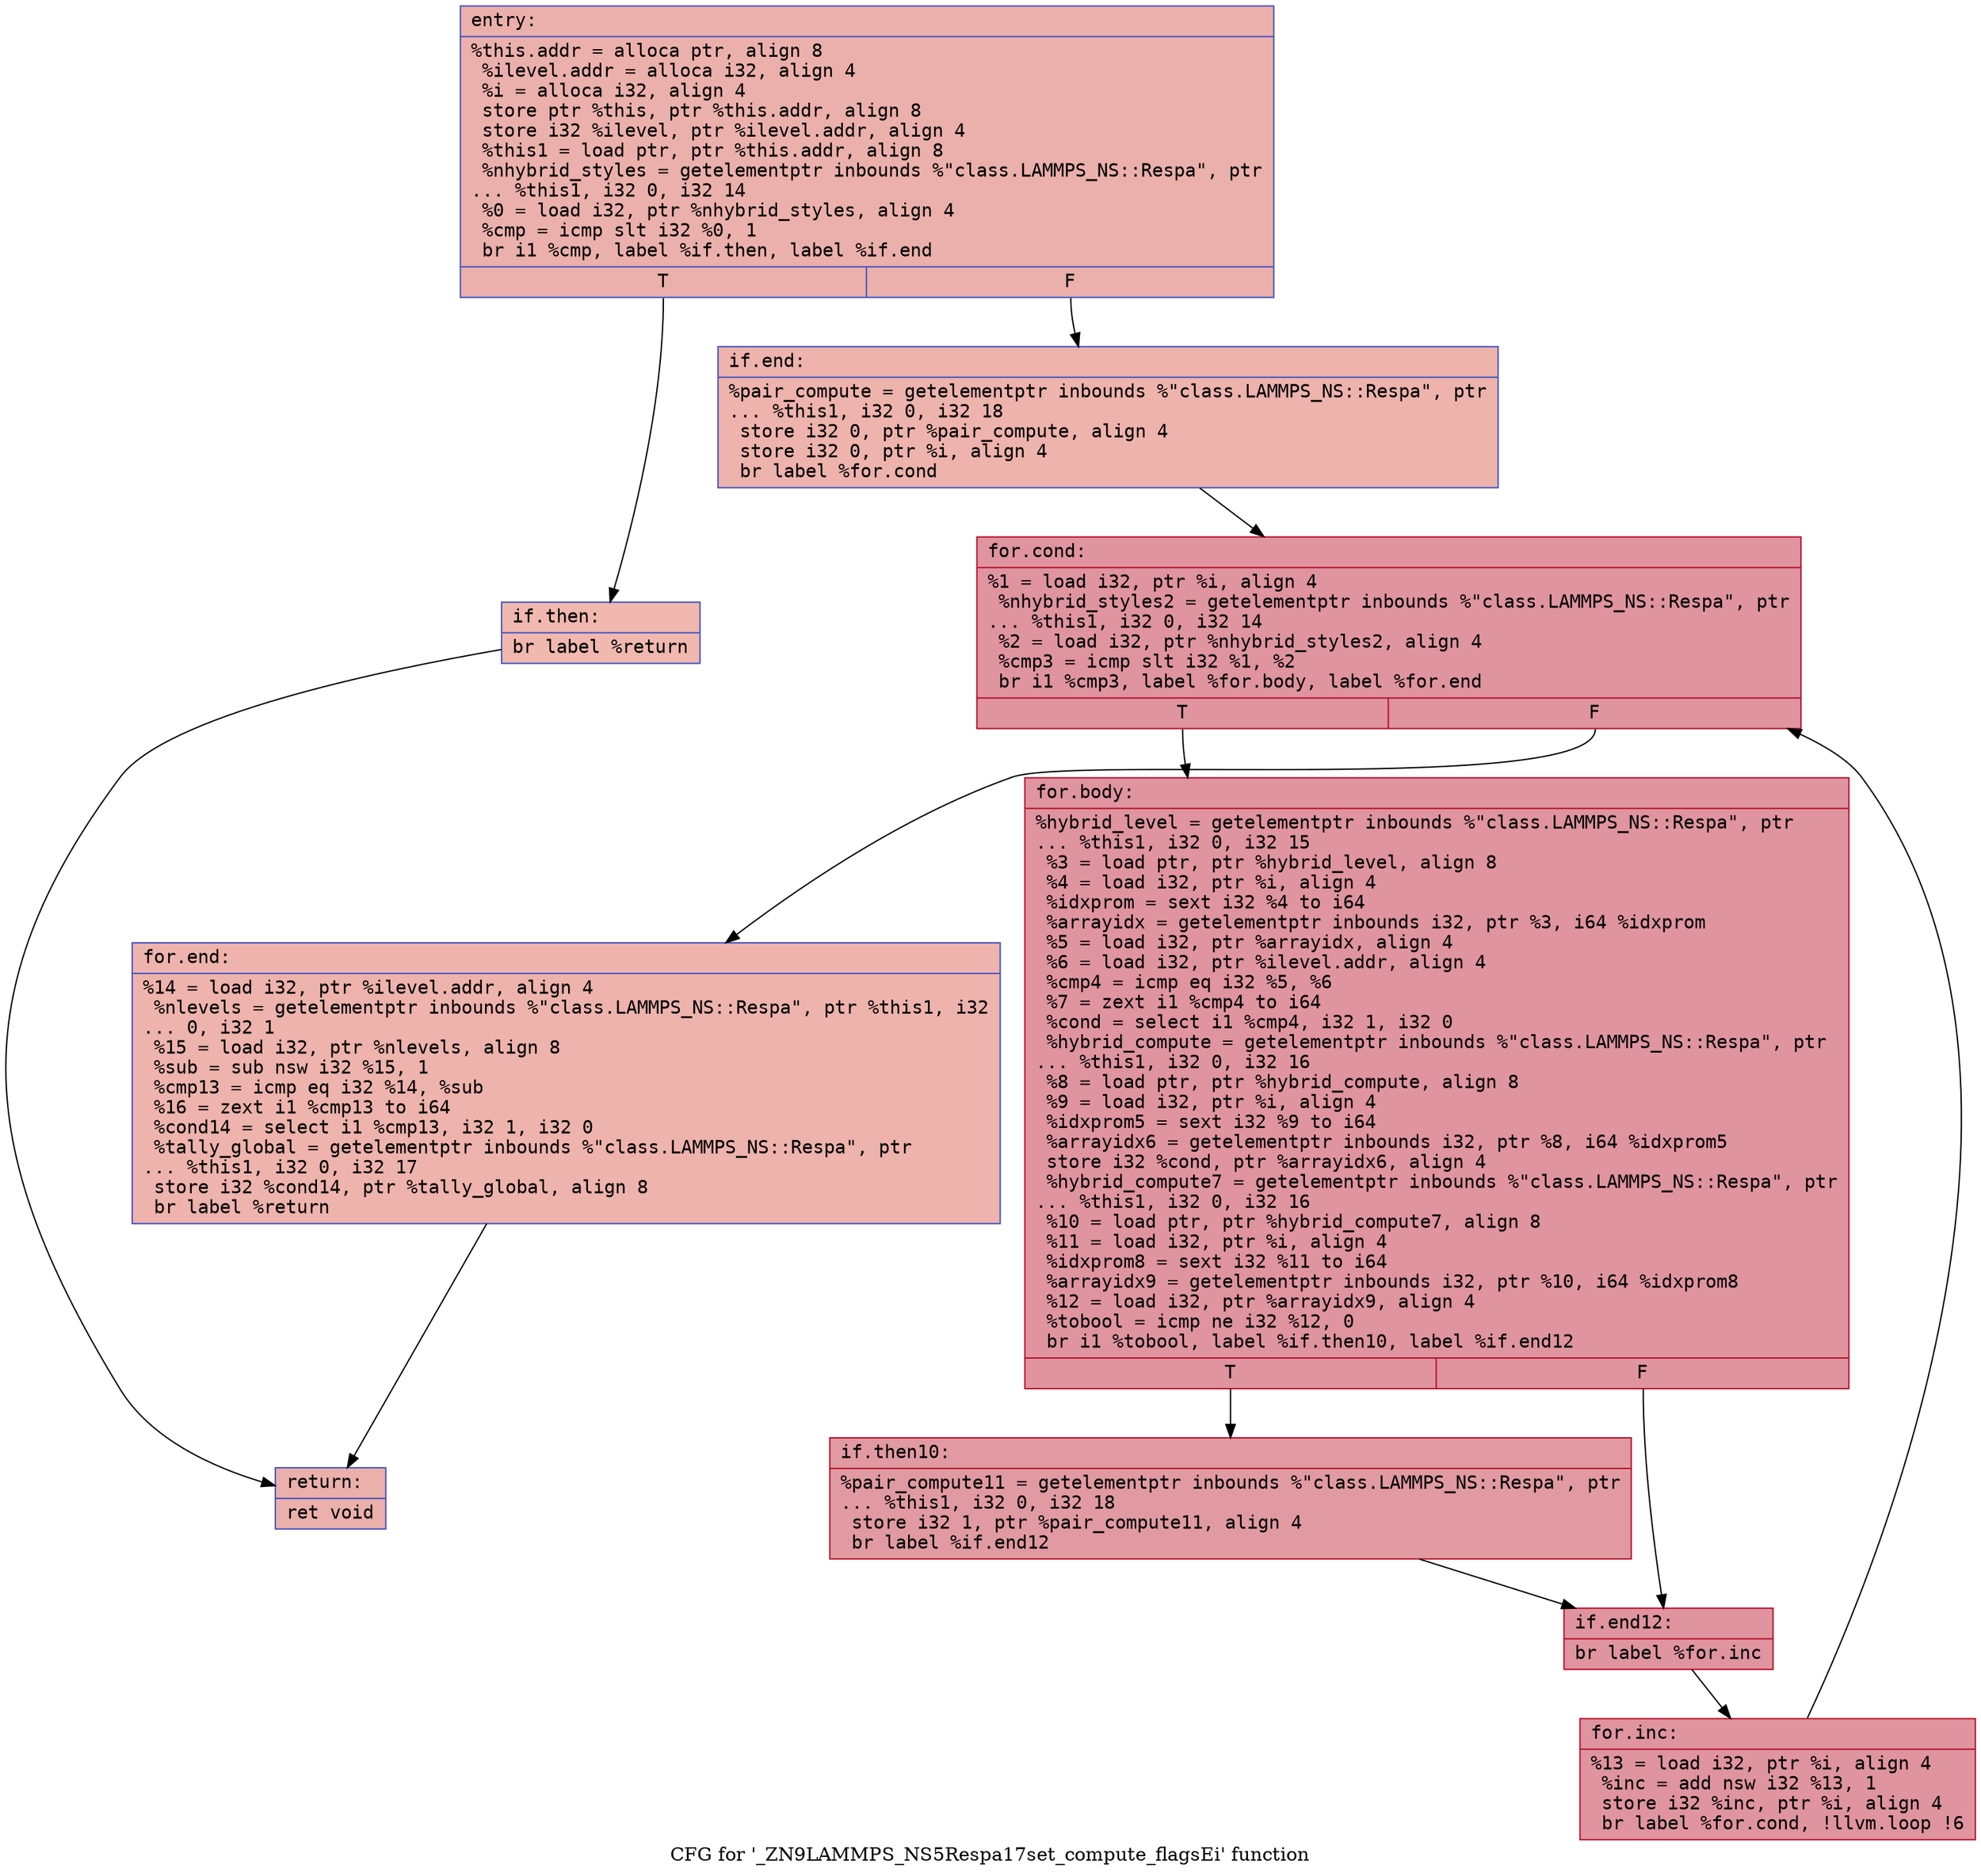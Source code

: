 digraph "CFG for '_ZN9LAMMPS_NS5Respa17set_compute_flagsEi' function" {
	label="CFG for '_ZN9LAMMPS_NS5Respa17set_compute_flagsEi' function";

	Node0x55d0c55071b0 [shape=record,color="#3d50c3ff", style=filled, fillcolor="#d24b4070" fontname="Courier",label="{entry:\l|  %this.addr = alloca ptr, align 8\l  %ilevel.addr = alloca i32, align 4\l  %i = alloca i32, align 4\l  store ptr %this, ptr %this.addr, align 8\l  store i32 %ilevel, ptr %ilevel.addr, align 4\l  %this1 = load ptr, ptr %this.addr, align 8\l  %nhybrid_styles = getelementptr inbounds %\"class.LAMMPS_NS::Respa\", ptr\l... %this1, i32 0, i32 14\l  %0 = load i32, ptr %nhybrid_styles, align 4\l  %cmp = icmp slt i32 %0, 1\l  br i1 %cmp, label %if.then, label %if.end\l|{<s0>T|<s1>F}}"];
	Node0x55d0c55071b0:s0 -> Node0x55d0c5507660[tooltip="entry -> if.then\nProbability 37.50%" ];
	Node0x55d0c55071b0:s1 -> Node0x55d0c55076d0[tooltip="entry -> if.end\nProbability 62.50%" ];
	Node0x55d0c5507660 [shape=record,color="#3d50c3ff", style=filled, fillcolor="#dc5d4a70" fontname="Courier",label="{if.then:\l|  br label %return\l}"];
	Node0x55d0c5507660 -> Node0x55d0c55077f0[tooltip="if.then -> return\nProbability 100.00%" ];
	Node0x55d0c55076d0 [shape=record,color="#3d50c3ff", style=filled, fillcolor="#d6524470" fontname="Courier",label="{if.end:\l|  %pair_compute = getelementptr inbounds %\"class.LAMMPS_NS::Respa\", ptr\l... %this1, i32 0, i32 18\l  store i32 0, ptr %pair_compute, align 4\l  store i32 0, ptr %i, align 4\l  br label %for.cond\l}"];
	Node0x55d0c55076d0 -> Node0x55d0c54b8fc0[tooltip="if.end -> for.cond\nProbability 100.00%" ];
	Node0x55d0c54b8fc0 [shape=record,color="#b70d28ff", style=filled, fillcolor="#b70d2870" fontname="Courier",label="{for.cond:\l|  %1 = load i32, ptr %i, align 4\l  %nhybrid_styles2 = getelementptr inbounds %\"class.LAMMPS_NS::Respa\", ptr\l... %this1, i32 0, i32 14\l  %2 = load i32, ptr %nhybrid_styles2, align 4\l  %cmp3 = icmp slt i32 %1, %2\l  br i1 %cmp3, label %for.body, label %for.end\l|{<s0>T|<s1>F}}"];
	Node0x55d0c54b8fc0:s0 -> Node0x55d0c54b9310[tooltip="for.cond -> for.body\nProbability 96.88%" ];
	Node0x55d0c54b8fc0:s1 -> Node0x55d0c54b9360[tooltip="for.cond -> for.end\nProbability 3.12%" ];
	Node0x55d0c54b9310 [shape=record,color="#b70d28ff", style=filled, fillcolor="#b70d2870" fontname="Courier",label="{for.body:\l|  %hybrid_level = getelementptr inbounds %\"class.LAMMPS_NS::Respa\", ptr\l... %this1, i32 0, i32 15\l  %3 = load ptr, ptr %hybrid_level, align 8\l  %4 = load i32, ptr %i, align 4\l  %idxprom = sext i32 %4 to i64\l  %arrayidx = getelementptr inbounds i32, ptr %3, i64 %idxprom\l  %5 = load i32, ptr %arrayidx, align 4\l  %6 = load i32, ptr %ilevel.addr, align 4\l  %cmp4 = icmp eq i32 %5, %6\l  %7 = zext i1 %cmp4 to i64\l  %cond = select i1 %cmp4, i32 1, i32 0\l  %hybrid_compute = getelementptr inbounds %\"class.LAMMPS_NS::Respa\", ptr\l... %this1, i32 0, i32 16\l  %8 = load ptr, ptr %hybrid_compute, align 8\l  %9 = load i32, ptr %i, align 4\l  %idxprom5 = sext i32 %9 to i64\l  %arrayidx6 = getelementptr inbounds i32, ptr %8, i64 %idxprom5\l  store i32 %cond, ptr %arrayidx6, align 4\l  %hybrid_compute7 = getelementptr inbounds %\"class.LAMMPS_NS::Respa\", ptr\l... %this1, i32 0, i32 16\l  %10 = load ptr, ptr %hybrid_compute7, align 8\l  %11 = load i32, ptr %i, align 4\l  %idxprom8 = sext i32 %11 to i64\l  %arrayidx9 = getelementptr inbounds i32, ptr %10, i64 %idxprom8\l  %12 = load i32, ptr %arrayidx9, align 4\l  %tobool = icmp ne i32 %12, 0\l  br i1 %tobool, label %if.then10, label %if.end12\l|{<s0>T|<s1>F}}"];
	Node0x55d0c54b9310:s0 -> Node0x55d0c54ba4d0[tooltip="for.body -> if.then10\nProbability 62.50%" ];
	Node0x55d0c54b9310:s1 -> Node0x55d0c54ba550[tooltip="for.body -> if.end12\nProbability 37.50%" ];
	Node0x55d0c54ba4d0 [shape=record,color="#b70d28ff", style=filled, fillcolor="#bb1b2c70" fontname="Courier",label="{if.then10:\l|  %pair_compute11 = getelementptr inbounds %\"class.LAMMPS_NS::Respa\", ptr\l... %this1, i32 0, i32 18\l  store i32 1, ptr %pair_compute11, align 4\l  br label %if.end12\l}"];
	Node0x55d0c54ba4d0 -> Node0x55d0c54ba550[tooltip="if.then10 -> if.end12\nProbability 100.00%" ];
	Node0x55d0c54ba550 [shape=record,color="#b70d28ff", style=filled, fillcolor="#b70d2870" fontname="Courier",label="{if.end12:\l|  br label %for.inc\l}"];
	Node0x55d0c54ba550 -> Node0x55d0c54ba880[tooltip="if.end12 -> for.inc\nProbability 100.00%" ];
	Node0x55d0c54ba880 [shape=record,color="#b70d28ff", style=filled, fillcolor="#b70d2870" fontname="Courier",label="{for.inc:\l|  %13 = load i32, ptr %i, align 4\l  %inc = add nsw i32 %13, 1\l  store i32 %inc, ptr %i, align 4\l  br label %for.cond, !llvm.loop !6\l}"];
	Node0x55d0c54ba880 -> Node0x55d0c54b8fc0[tooltip="for.inc -> for.cond\nProbability 100.00%" ];
	Node0x55d0c54b9360 [shape=record,color="#3d50c3ff", style=filled, fillcolor="#d6524470" fontname="Courier",label="{for.end:\l|  %14 = load i32, ptr %ilevel.addr, align 4\l  %nlevels = getelementptr inbounds %\"class.LAMMPS_NS::Respa\", ptr %this1, i32\l... 0, i32 1\l  %15 = load i32, ptr %nlevels, align 8\l  %sub = sub nsw i32 %15, 1\l  %cmp13 = icmp eq i32 %14, %sub\l  %16 = zext i1 %cmp13 to i64\l  %cond14 = select i1 %cmp13, i32 1, i32 0\l  %tally_global = getelementptr inbounds %\"class.LAMMPS_NS::Respa\", ptr\l... %this1, i32 0, i32 17\l  store i32 %cond14, ptr %tally_global, align 8\l  br label %return\l}"];
	Node0x55d0c54b9360 -> Node0x55d0c55077f0[tooltip="for.end -> return\nProbability 100.00%" ];
	Node0x55d0c55077f0 [shape=record,color="#3d50c3ff", style=filled, fillcolor="#d24b4070" fontname="Courier",label="{return:\l|  ret void\l}"];
}
